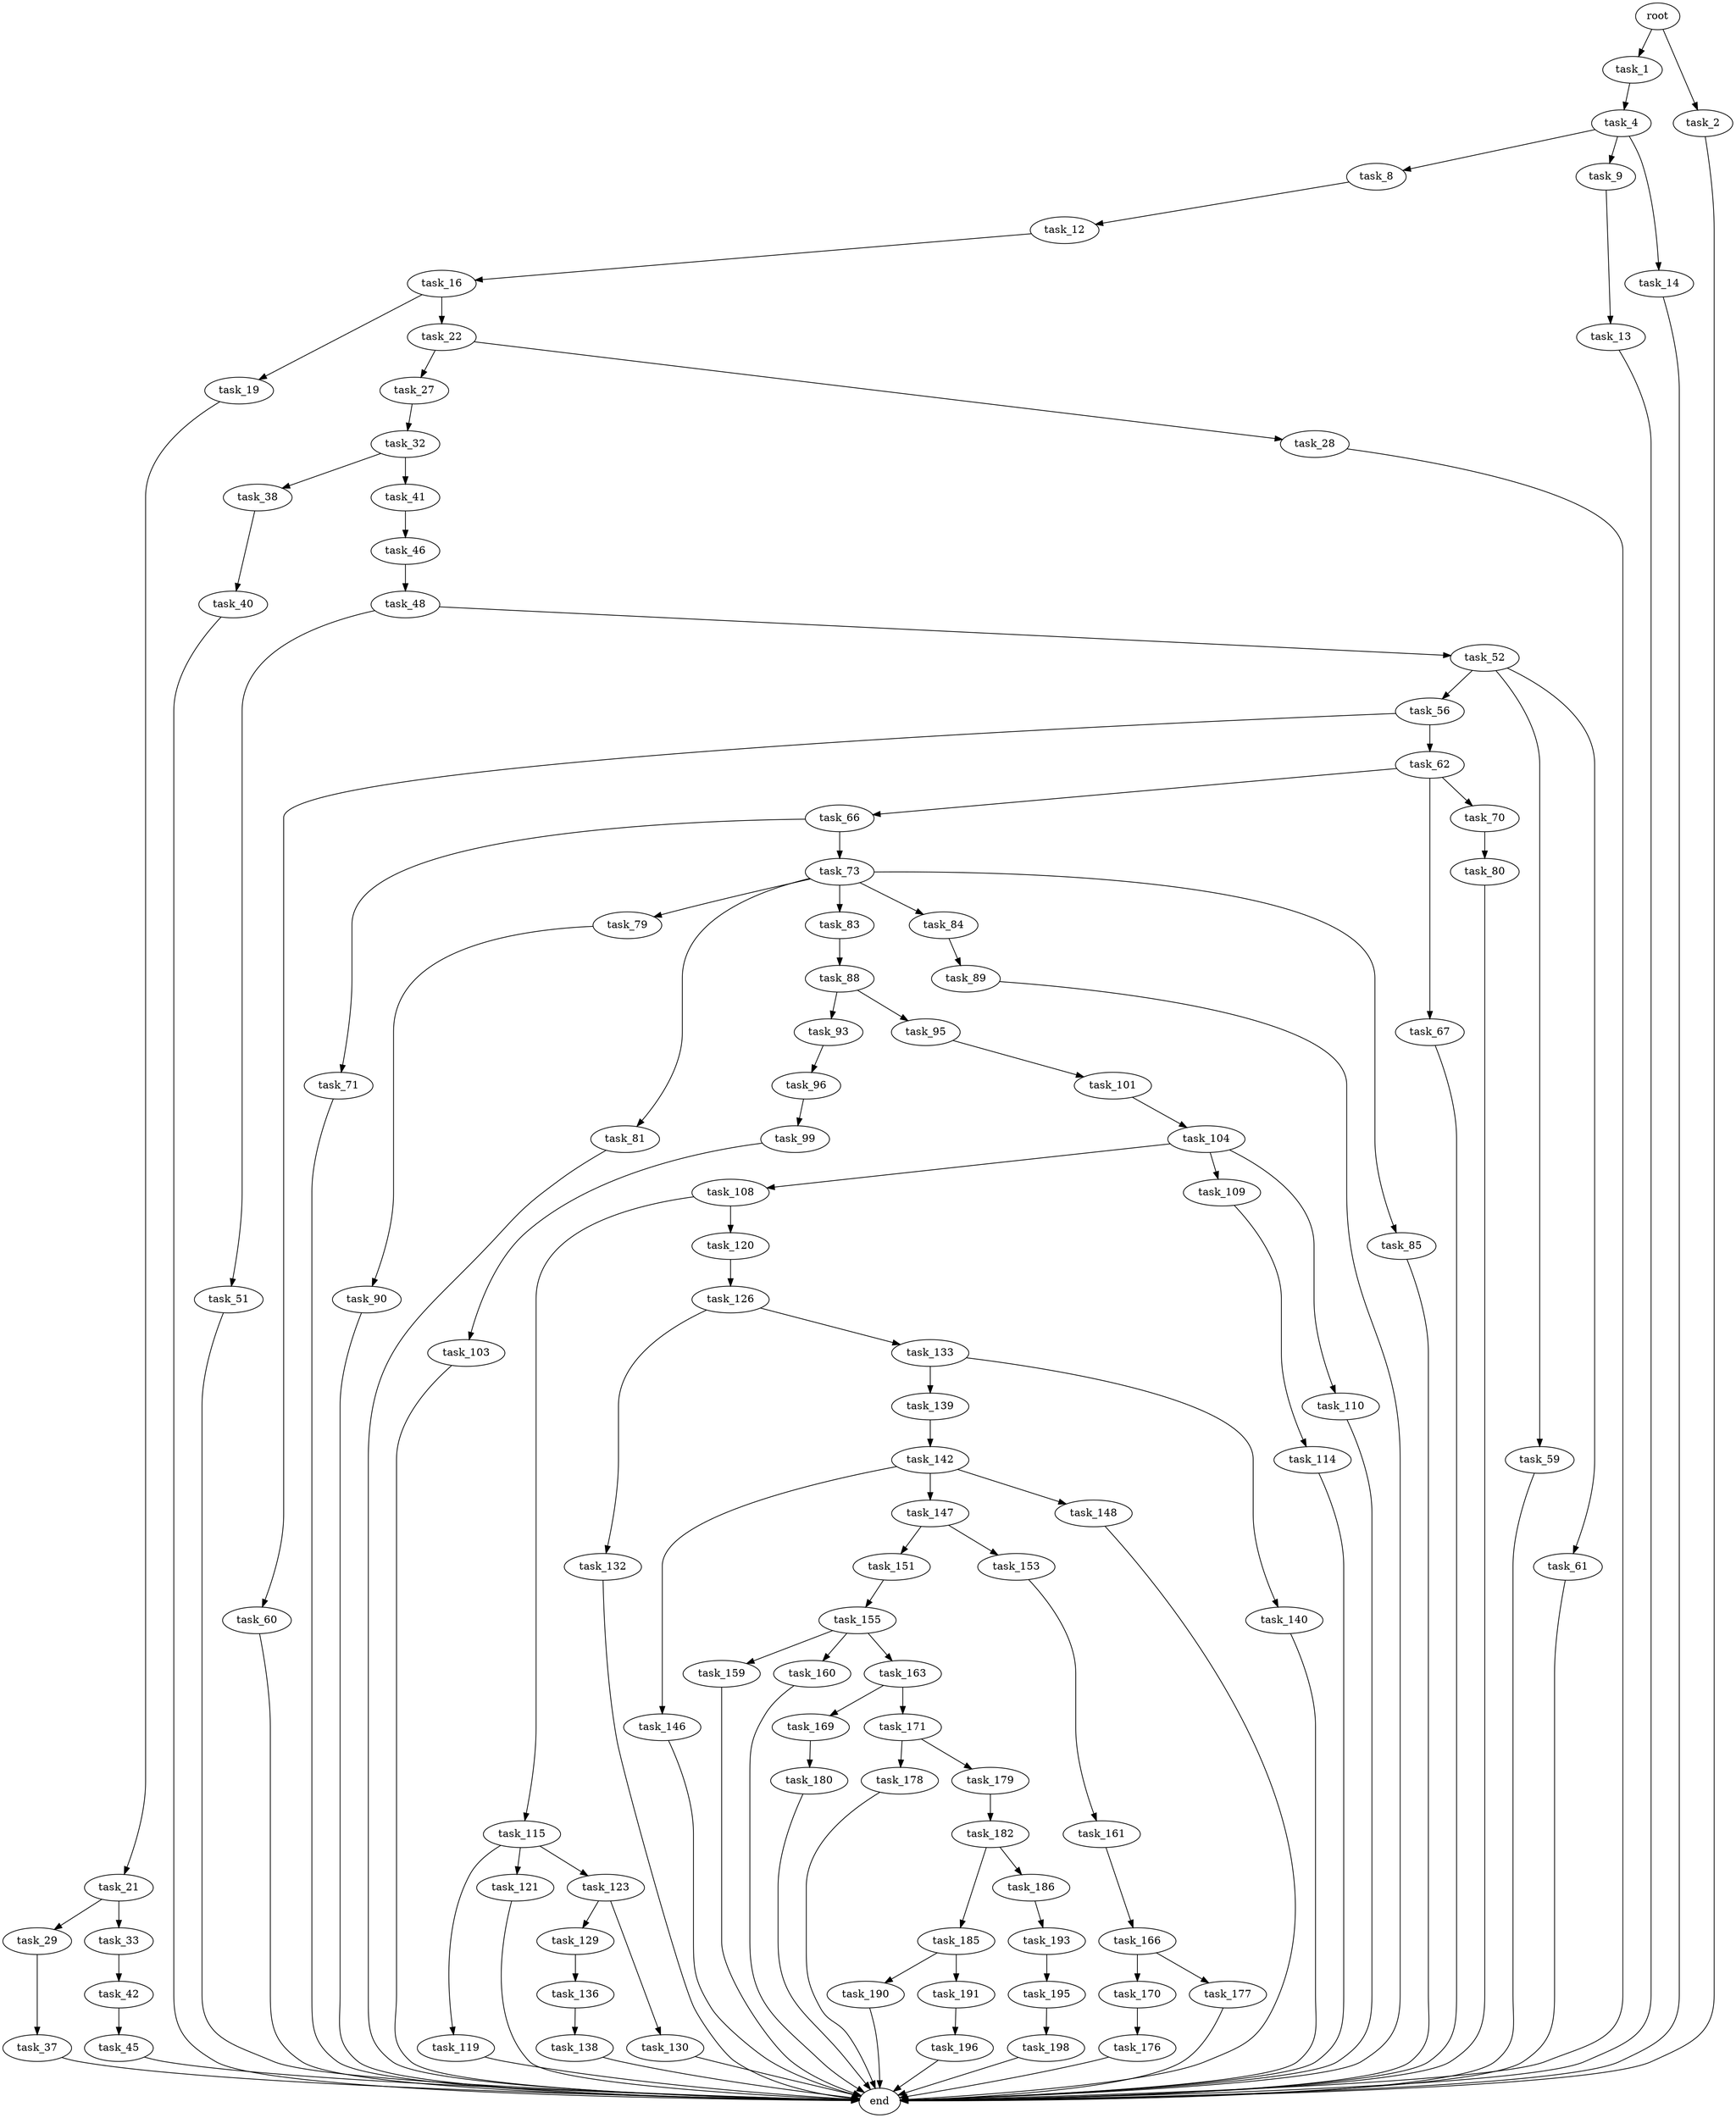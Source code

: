 digraph G {
  root [size="0.000000"];
  task_1 [size="1165269535.000000"];
  task_2 [size="134217728000.000000"];
  task_4 [size="2446231280.000000"];
  task_8 [size="36870010733.000000"];
  task_9 [size="8589934592.000000"];
  task_12 [size="13343253308.000000"];
  task_13 [size="26120339388.000000"];
  task_14 [size="165947508216.000000"];
  task_16 [size="47092456811.000000"];
  task_19 [size="646238210552.000000"];
  task_21 [size="197767050332.000000"];
  task_22 [size="4290264101.000000"];
  task_27 [size="5664137243.000000"];
  task_28 [size="7319351231.000000"];
  task_29 [size="549755813888.000000"];
  task_32 [size="368293445632.000000"];
  task_33 [size="68719476736.000000"];
  task_37 [size="1073741824000.000000"];
  task_38 [size="28991029248.000000"];
  task_40 [size="1073741824000.000000"];
  task_41 [size="16465572871.000000"];
  task_42 [size="85786101473.000000"];
  task_45 [size="1373630307666.000000"];
  task_46 [size="231928233984.000000"];
  task_48 [size="68719476736.000000"];
  task_51 [size="28991029248.000000"];
  task_52 [size="195930144723.000000"];
  task_56 [size="158853281132.000000"];
  task_59 [size="40757024722.000000"];
  task_60 [size="1418423061.000000"];
  task_61 [size="243128114421.000000"];
  task_62 [size="459613835382.000000"];
  task_66 [size="42412720473.000000"];
  task_67 [size="982647997159.000000"];
  task_70 [size="1288068025.000000"];
  task_71 [size="10893384832.000000"];
  task_73 [size="42758269509.000000"];
  task_79 [size="154811513726.000000"];
  task_80 [size="4669602252.000000"];
  task_81 [size="30294948130.000000"];
  task_83 [size="21704874092.000000"];
  task_84 [size="368293445632.000000"];
  task_85 [size="91323152012.000000"];
  task_88 [size="591213287187.000000"];
  task_89 [size="134217728000.000000"];
  task_90 [size="169270847014.000000"];
  task_93 [size="2711721534.000000"];
  task_95 [size="572837206240.000000"];
  task_96 [size="900643305310.000000"];
  task_99 [size="231928233984.000000"];
  task_101 [size="8441194366.000000"];
  task_103 [size="1267628391915.000000"];
  task_104 [size="855137038107.000000"];
  task_108 [size="172810089257.000000"];
  task_109 [size="634775550253.000000"];
  task_110 [size="68719476736.000000"];
  task_114 [size="231928233984.000000"];
  task_115 [size="1141227249.000000"];
  task_119 [size="1756200437.000000"];
  task_120 [size="60986099211.000000"];
  task_121 [size="134217728000.000000"];
  task_123 [size="381537329532.000000"];
  task_126 [size="28991029248.000000"];
  task_129 [size="32313365188.000000"];
  task_130 [size="7857883945.000000"];
  task_132 [size="11754410115.000000"];
  task_133 [size="1073741824000.000000"];
  task_136 [size="635619226069.000000"];
  task_138 [size="68719476736.000000"];
  task_139 [size="11752371957.000000"];
  task_140 [size="514471057274.000000"];
  task_142 [size="28991029248.000000"];
  task_146 [size="160453346076.000000"];
  task_147 [size="8589934592.000000"];
  task_148 [size="1755509951.000000"];
  task_151 [size="6299884370.000000"];
  task_153 [size="20741368270.000000"];
  task_155 [size="11622384964.000000"];
  task_159 [size="19036704174.000000"];
  task_160 [size="70856241893.000000"];
  task_161 [size="231928233984.000000"];
  task_163 [size="134217728000.000000"];
  task_166 [size="1073741824000.000000"];
  task_169 [size="1073741824000.000000"];
  task_170 [size="231928233984.000000"];
  task_171 [size="782757789696.000000"];
  task_176 [size="17727978445.000000"];
  task_177 [size="989338825.000000"];
  task_178 [size="42002910749.000000"];
  task_179 [size="12651489408.000000"];
  task_180 [size="4129060006.000000"];
  task_182 [size="7602268915.000000"];
  task_185 [size="3007044655.000000"];
  task_186 [size="93246197482.000000"];
  task_190 [size="8589934592.000000"];
  task_191 [size="900512541661.000000"];
  task_193 [size="81946360467.000000"];
  task_195 [size="3231789359.000000"];
  task_196 [size="649251443053.000000"];
  task_198 [size="549755813888.000000"];
  end [size="0.000000"];

  root -> task_1 [size="1.000000"];
  root -> task_2 [size="1.000000"];
  task_1 -> task_4 [size="75497472.000000"];
  task_2 -> end [size="1.000000"];
  task_4 -> task_8 [size="134217728.000000"];
  task_4 -> task_9 [size="134217728.000000"];
  task_4 -> task_14 [size="134217728.000000"];
  task_8 -> task_12 [size="75497472.000000"];
  task_9 -> task_13 [size="33554432.000000"];
  task_12 -> task_16 [size="411041792.000000"];
  task_13 -> end [size="1.000000"];
  task_14 -> end [size="1.000000"];
  task_16 -> task_19 [size="33554432.000000"];
  task_16 -> task_22 [size="33554432.000000"];
  task_19 -> task_21 [size="536870912.000000"];
  task_21 -> task_29 [size="134217728.000000"];
  task_21 -> task_33 [size="134217728.000000"];
  task_22 -> task_27 [size="209715200.000000"];
  task_22 -> task_28 [size="209715200.000000"];
  task_27 -> task_32 [size="209715200.000000"];
  task_28 -> end [size="1.000000"];
  task_29 -> task_37 [size="536870912.000000"];
  task_32 -> task_38 [size="411041792.000000"];
  task_32 -> task_41 [size="411041792.000000"];
  task_33 -> task_42 [size="134217728.000000"];
  task_37 -> end [size="1.000000"];
  task_38 -> task_40 [size="75497472.000000"];
  task_40 -> end [size="1.000000"];
  task_41 -> task_46 [size="536870912.000000"];
  task_42 -> task_45 [size="75497472.000000"];
  task_45 -> end [size="1.000000"];
  task_46 -> task_48 [size="301989888.000000"];
  task_48 -> task_51 [size="134217728.000000"];
  task_48 -> task_52 [size="134217728.000000"];
  task_51 -> end [size="1.000000"];
  task_52 -> task_56 [size="536870912.000000"];
  task_52 -> task_59 [size="536870912.000000"];
  task_52 -> task_61 [size="536870912.000000"];
  task_56 -> task_60 [size="134217728.000000"];
  task_56 -> task_62 [size="134217728.000000"];
  task_59 -> end [size="1.000000"];
  task_60 -> end [size="1.000000"];
  task_61 -> end [size="1.000000"];
  task_62 -> task_66 [size="301989888.000000"];
  task_62 -> task_67 [size="301989888.000000"];
  task_62 -> task_70 [size="301989888.000000"];
  task_66 -> task_71 [size="679477248.000000"];
  task_66 -> task_73 [size="679477248.000000"];
  task_67 -> end [size="1.000000"];
  task_70 -> task_80 [size="33554432.000000"];
  task_71 -> end [size="1.000000"];
  task_73 -> task_79 [size="838860800.000000"];
  task_73 -> task_81 [size="838860800.000000"];
  task_73 -> task_83 [size="838860800.000000"];
  task_73 -> task_84 [size="838860800.000000"];
  task_73 -> task_85 [size="838860800.000000"];
  task_79 -> task_90 [size="134217728.000000"];
  task_80 -> end [size="1.000000"];
  task_81 -> end [size="1.000000"];
  task_83 -> task_88 [size="679477248.000000"];
  task_84 -> task_89 [size="411041792.000000"];
  task_85 -> end [size="1.000000"];
  task_88 -> task_93 [size="679477248.000000"];
  task_88 -> task_95 [size="679477248.000000"];
  task_89 -> end [size="1.000000"];
  task_90 -> end [size="1.000000"];
  task_93 -> task_96 [size="301989888.000000"];
  task_95 -> task_101 [size="536870912.000000"];
  task_96 -> task_99 [size="838860800.000000"];
  task_99 -> task_103 [size="301989888.000000"];
  task_101 -> task_104 [size="679477248.000000"];
  task_103 -> end [size="1.000000"];
  task_104 -> task_108 [size="838860800.000000"];
  task_104 -> task_109 [size="838860800.000000"];
  task_104 -> task_110 [size="838860800.000000"];
  task_108 -> task_115 [size="134217728.000000"];
  task_108 -> task_120 [size="134217728.000000"];
  task_109 -> task_114 [size="411041792.000000"];
  task_110 -> end [size="1.000000"];
  task_114 -> end [size="1.000000"];
  task_115 -> task_119 [size="33554432.000000"];
  task_115 -> task_121 [size="33554432.000000"];
  task_115 -> task_123 [size="33554432.000000"];
  task_119 -> end [size="1.000000"];
  task_120 -> task_126 [size="75497472.000000"];
  task_121 -> end [size="1.000000"];
  task_123 -> task_129 [size="301989888.000000"];
  task_123 -> task_130 [size="301989888.000000"];
  task_126 -> task_132 [size="75497472.000000"];
  task_126 -> task_133 [size="75497472.000000"];
  task_129 -> task_136 [size="33554432.000000"];
  task_130 -> end [size="1.000000"];
  task_132 -> end [size="1.000000"];
  task_133 -> task_139 [size="838860800.000000"];
  task_133 -> task_140 [size="838860800.000000"];
  task_136 -> task_138 [size="536870912.000000"];
  task_138 -> end [size="1.000000"];
  task_139 -> task_142 [size="301989888.000000"];
  task_140 -> end [size="1.000000"];
  task_142 -> task_146 [size="75497472.000000"];
  task_142 -> task_147 [size="75497472.000000"];
  task_142 -> task_148 [size="75497472.000000"];
  task_146 -> end [size="1.000000"];
  task_147 -> task_151 [size="33554432.000000"];
  task_147 -> task_153 [size="33554432.000000"];
  task_148 -> end [size="1.000000"];
  task_151 -> task_155 [size="209715200.000000"];
  task_153 -> task_161 [size="536870912.000000"];
  task_155 -> task_159 [size="301989888.000000"];
  task_155 -> task_160 [size="301989888.000000"];
  task_155 -> task_163 [size="301989888.000000"];
  task_159 -> end [size="1.000000"];
  task_160 -> end [size="1.000000"];
  task_161 -> task_166 [size="301989888.000000"];
  task_163 -> task_169 [size="209715200.000000"];
  task_163 -> task_171 [size="209715200.000000"];
  task_166 -> task_170 [size="838860800.000000"];
  task_166 -> task_177 [size="838860800.000000"];
  task_169 -> task_180 [size="838860800.000000"];
  task_170 -> task_176 [size="301989888.000000"];
  task_171 -> task_178 [size="679477248.000000"];
  task_171 -> task_179 [size="679477248.000000"];
  task_176 -> end [size="1.000000"];
  task_177 -> end [size="1.000000"];
  task_178 -> end [size="1.000000"];
  task_179 -> task_182 [size="33554432.000000"];
  task_180 -> end [size="1.000000"];
  task_182 -> task_185 [size="134217728.000000"];
  task_182 -> task_186 [size="134217728.000000"];
  task_185 -> task_190 [size="75497472.000000"];
  task_185 -> task_191 [size="75497472.000000"];
  task_186 -> task_193 [size="301989888.000000"];
  task_190 -> end [size="1.000000"];
  task_191 -> task_196 [size="838860800.000000"];
  task_193 -> task_195 [size="75497472.000000"];
  task_195 -> task_198 [size="75497472.000000"];
  task_196 -> end [size="1.000000"];
  task_198 -> end [size="1.000000"];
}
